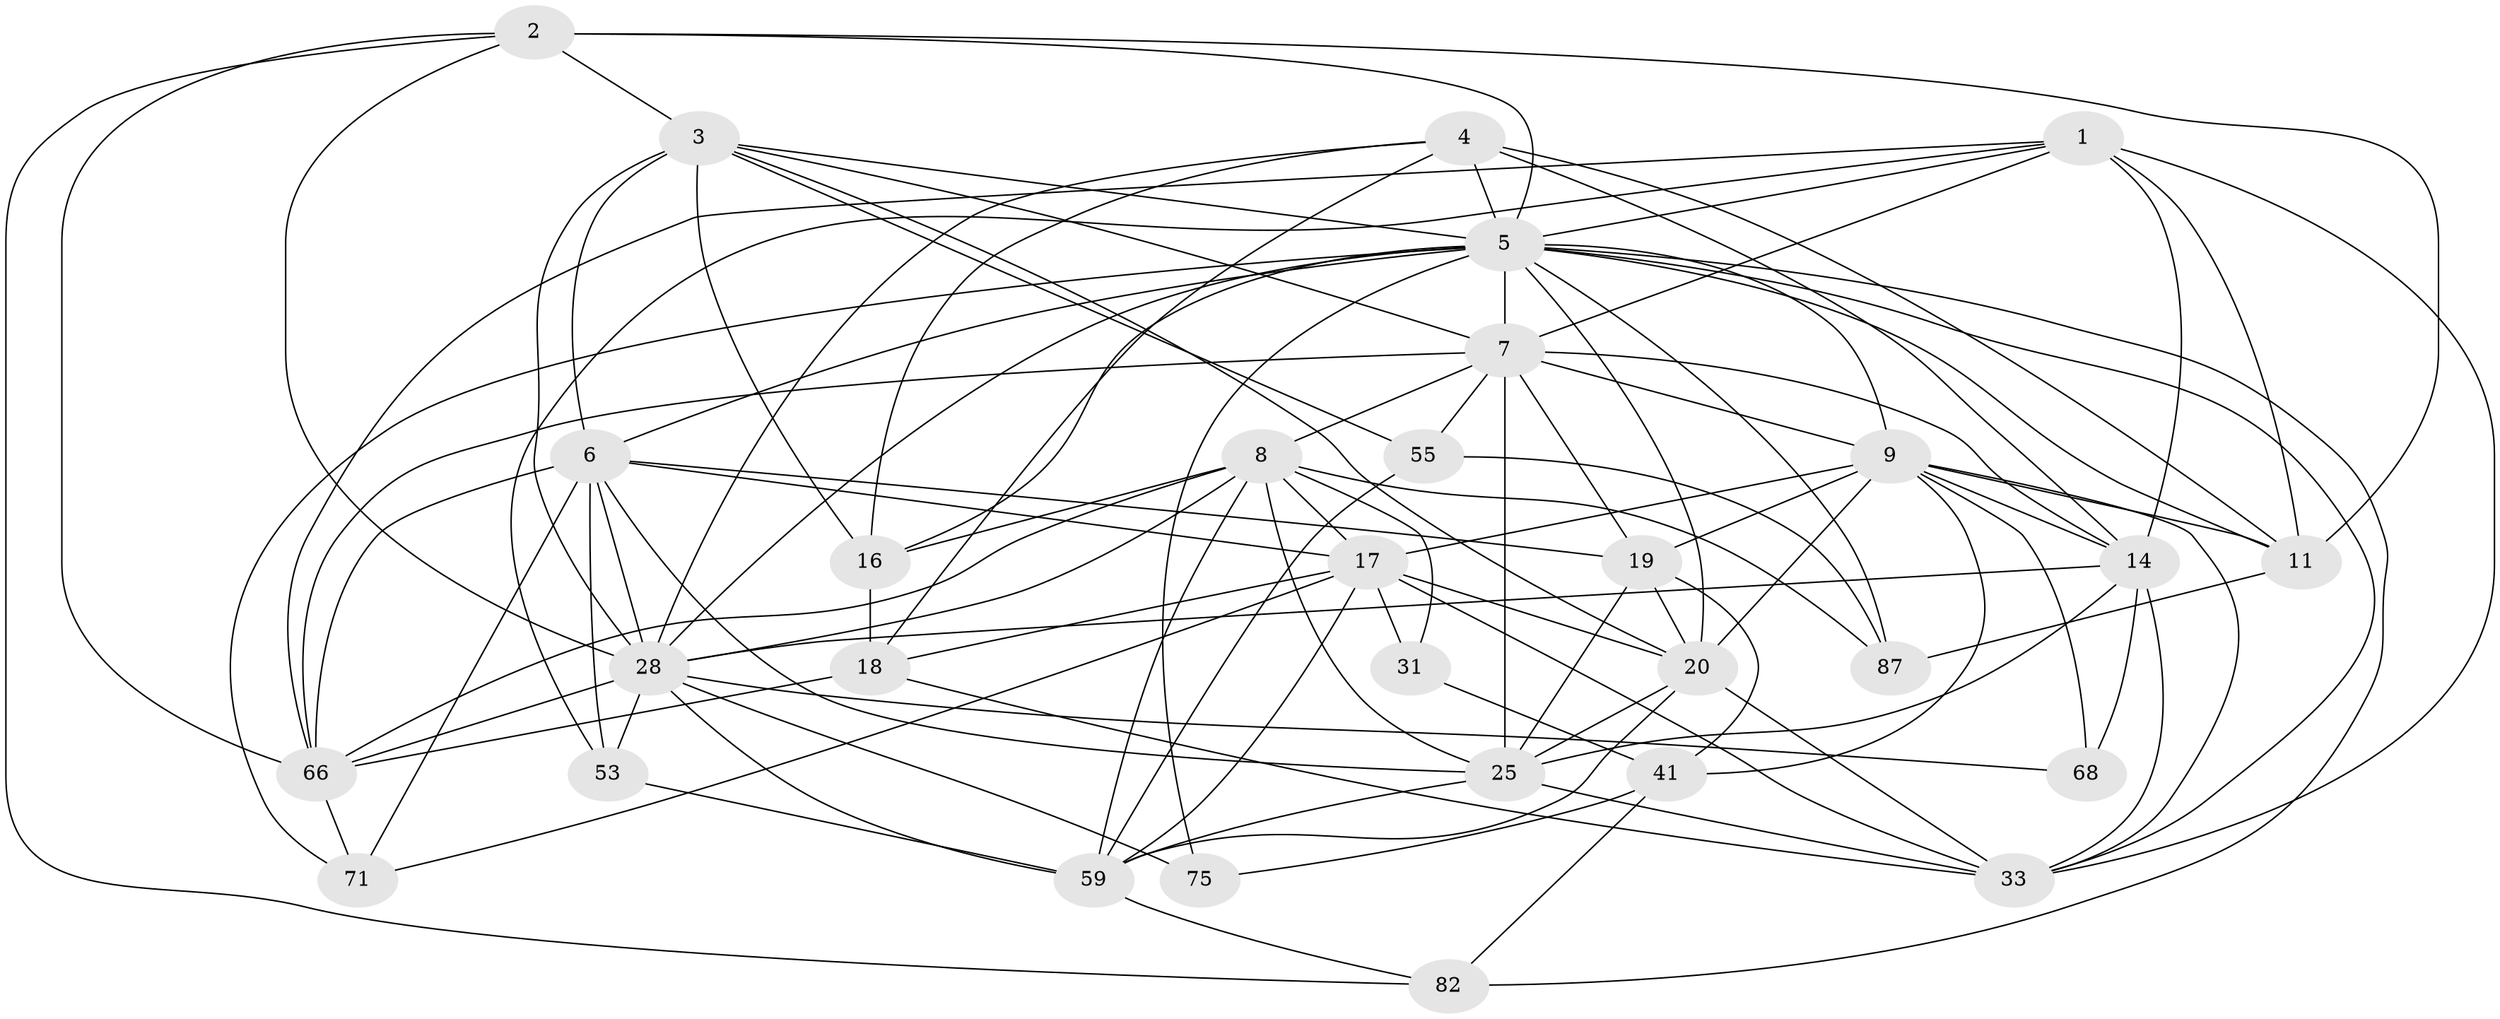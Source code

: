 // original degree distribution, {4: 1.0}
// Generated by graph-tools (version 1.1) at 2025/20/03/04/25 18:20:57]
// undirected, 30 vertices, 103 edges
graph export_dot {
graph [start="1"]
  node [color=gray90,style=filled];
  1 [super="+99+78"];
  2 [super="+51"];
  3 [super="+30"];
  4 [super="+13+45"];
  5 [super="+15+10+72+12"];
  6 [super="+22+46"];
  7 [super="+74+38"];
  8 [super="+57+44"];
  9 [super="+42+21+61+36"];
  11 [super="+86"];
  14 [super="+103+50"];
  16 [super="+26+29"];
  17 [super="+77+39+62"];
  18 [super="+73"];
  19 [super="+40"];
  20 [super="+54+24"];
  25 [super="+70+48+96+37"];
  28 [super="+67+43+69+76"];
  31;
  33 [super="+52+80"];
  41 [super="+49"];
  53 [super="+100"];
  55;
  59 [super="+90+79"];
  66 [super="+98+88"];
  68;
  71;
  75;
  82;
  87;
  1 -- 66;
  1 -- 53;
  1 -- 11;
  1 -- 14;
  1 -- 33;
  1 -- 5;
  1 -- 7 [weight=2];
  2 -- 82;
  2 -- 11;
  2 -- 3;
  2 -- 66;
  2 -- 5;
  2 -- 28;
  3 -- 16;
  3 -- 55;
  3 -- 20;
  3 -- 7;
  3 -- 28;
  3 -- 5;
  3 -- 6;
  4 -- 18;
  4 -- 16;
  4 -- 5 [weight=3];
  4 -- 11;
  4 -- 14;
  4 -- 28;
  5 -- 7 [weight=3];
  5 -- 11;
  5 -- 16;
  5 -- 9 [weight=3];
  5 -- 71;
  5 -- 33;
  5 -- 75 [weight=2];
  5 -- 82;
  5 -- 87;
  5 -- 6 [weight=2];
  5 -- 20;
  5 -- 28;
  6 -- 19;
  6 -- 53 [weight=2];
  6 -- 17;
  6 -- 71;
  6 -- 28 [weight=2];
  6 -- 66;
  6 -- 25;
  7 -- 8;
  7 -- 14;
  7 -- 25 [weight=2];
  7 -- 66;
  7 -- 19;
  7 -- 55;
  7 -- 9;
  8 -- 66;
  8 -- 16;
  8 -- 87;
  8 -- 59;
  8 -- 17 [weight=4];
  8 -- 31;
  8 -- 25;
  8 -- 28;
  9 -- 41 [weight=2];
  9 -- 68;
  9 -- 14 [weight=2];
  9 -- 19;
  9 -- 33;
  9 -- 11;
  9 -- 17;
  9 -- 20;
  11 -- 87;
  14 -- 68 [weight=2];
  14 -- 33;
  14 -- 25;
  14 -- 28;
  16 -- 18 [weight=2];
  17 -- 20 [weight=2];
  17 -- 31 [weight=2];
  17 -- 59;
  17 -- 33;
  17 -- 18;
  17 -- 71;
  18 -- 66;
  18 -- 33;
  19 -- 25;
  19 -- 41;
  19 -- 20;
  20 -- 33;
  20 -- 25 [weight=2];
  20 -- 59;
  25 -- 33;
  25 -- 59;
  28 -- 66;
  28 -- 53 [weight=2];
  28 -- 68;
  28 -- 75;
  28 -- 59;
  31 -- 41;
  41 -- 75;
  41 -- 82;
  53 -- 59;
  55 -- 87;
  55 -- 59;
  59 -- 82;
  66 -- 71;
}
